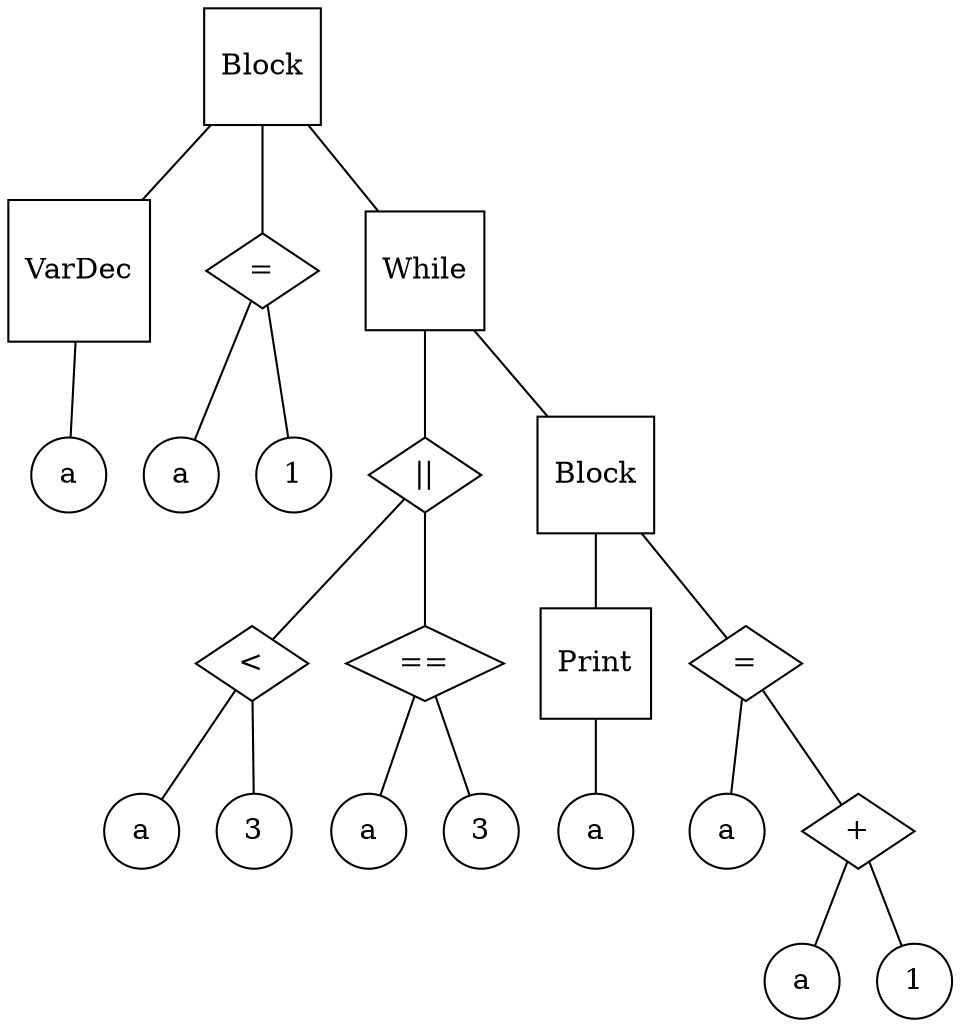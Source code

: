 graph g {
n0 [label = "Block", shape="square"]
n1 [label = "VarDec", shape="square"]
n2 [label = "a", shape="circle"]
n3 [label = "a", shape="circle"]
n4 [label = "=", shape="diamond"]
n5 [label = "1", shape="circle"]
n6 [label = "While", shape="square"]
n7 [label = "a", shape="circle"]
n8 [label = "<", shape="diamond"]
n9 [label = "3", shape="circle"]
n10 [label = "||", shape="diamond"]
n11 [label = "a", shape="circle"]
n12 [label = "==", shape="diamond"]
n13 [label = "3", shape="circle"]
n14 [label = "Block", shape="square"]
n15 [label = "Print", shape="square"]
n16 [label = "a", shape="circle"]
n17 [label = "a", shape="circle"]
n18 [label = "=", shape="diamond"]
n19 [label = "a", shape="circle"]
n20 [label = "+", shape="diamond"]
n21 [label = "1", shape="circle"]

"n1" -- "n2"
"n0" -- "n1"
"n4" -- "n3"
"n4" -- "n5"
"n0" -- "n4"
"n8" -- "n7"
"n8" -- "n9"
"n10" -- "n8"
"n12" -- "n11"
"n12" -- "n13"
"n10" -- "n12"
"n6" -- "n10"
"n15" -- "n16"
"n14" -- "n15"
"n18" -- "n17"
"n20" -- "n19"
"n20" -- "n21"
"n18" -- "n20"
"n14" -- "n18"
"n6" -- "n14"
"n0" -- "n6"
}
